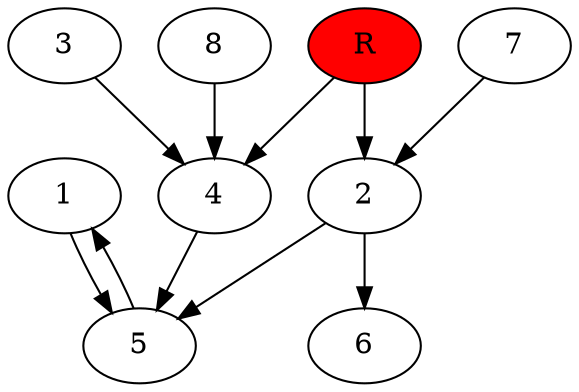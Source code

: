 digraph prb33828 {
	1
	2
	3
	4
	5
	6
	7
	8
	R [fillcolor="#ff0000" style=filled]
	1 -> 5
	2 -> 5
	2 -> 6
	3 -> 4
	4 -> 5
	5 -> 1
	7 -> 2
	8 -> 4
	R -> 2
	R -> 4
}
